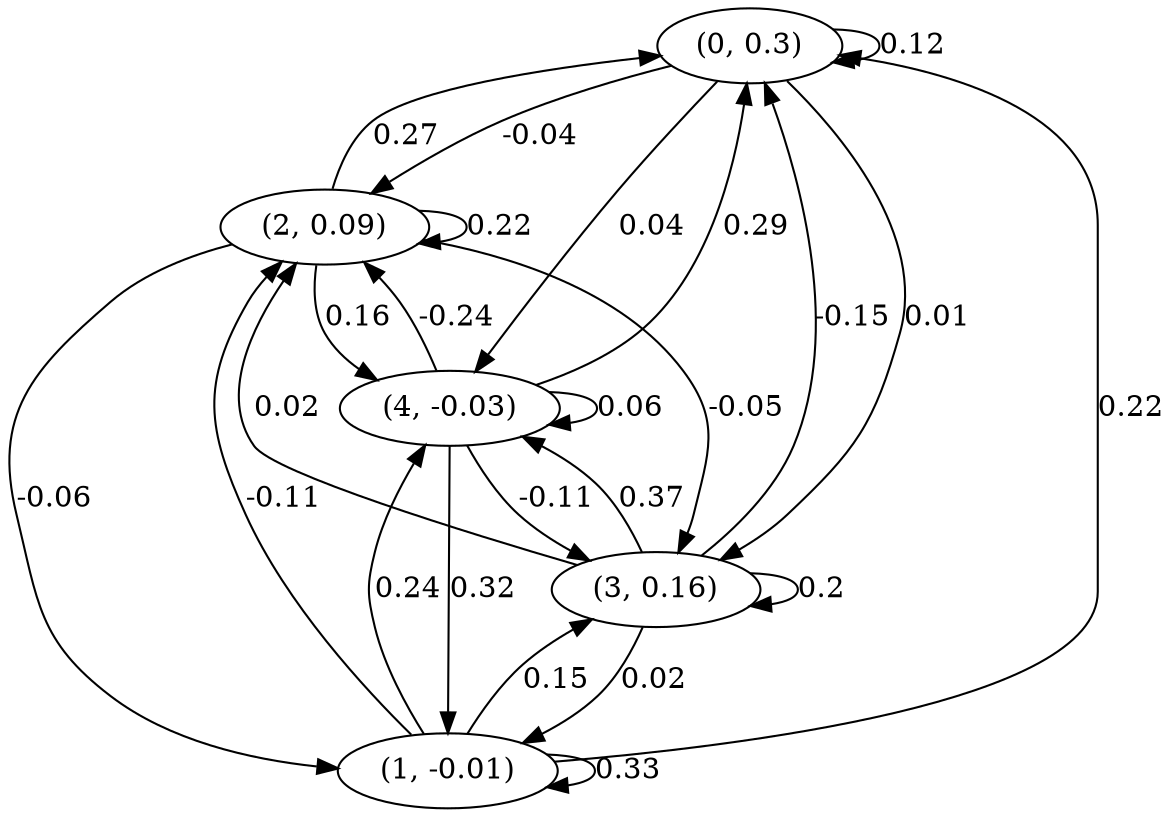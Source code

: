 digraph {
    0 [ label = "(0, 0.3)" ]
    1 [ label = "(1, -0.01)" ]
    2 [ label = "(2, 0.09)" ]
    3 [ label = "(3, 0.16)" ]
    4 [ label = "(4, -0.03)" ]
    0 -> 0 [ label = "0.12" ]
    1 -> 1 [ label = "0.33" ]
    2 -> 2 [ label = "0.22" ]
    3 -> 3 [ label = "0.2" ]
    4 -> 4 [ label = "0.06" ]
    1 -> 0 [ label = "0.22" ]
    2 -> 0 [ label = "0.27" ]
    3 -> 0 [ label = "-0.15" ]
    4 -> 0 [ label = "0.29" ]
    2 -> 1 [ label = "-0.06" ]
    3 -> 1 [ label = "0.02" ]
    4 -> 1 [ label = "0.32" ]
    0 -> 2 [ label = "-0.04" ]
    1 -> 2 [ label = "-0.11" ]
    3 -> 2 [ label = "0.02" ]
    4 -> 2 [ label = "-0.24" ]
    0 -> 3 [ label = "0.01" ]
    1 -> 3 [ label = "0.15" ]
    2 -> 3 [ label = "-0.05" ]
    4 -> 3 [ label = "-0.11" ]
    0 -> 4 [ label = "0.04" ]
    1 -> 4 [ label = "0.24" ]
    2 -> 4 [ label = "0.16" ]
    3 -> 4 [ label = "0.37" ]
}

